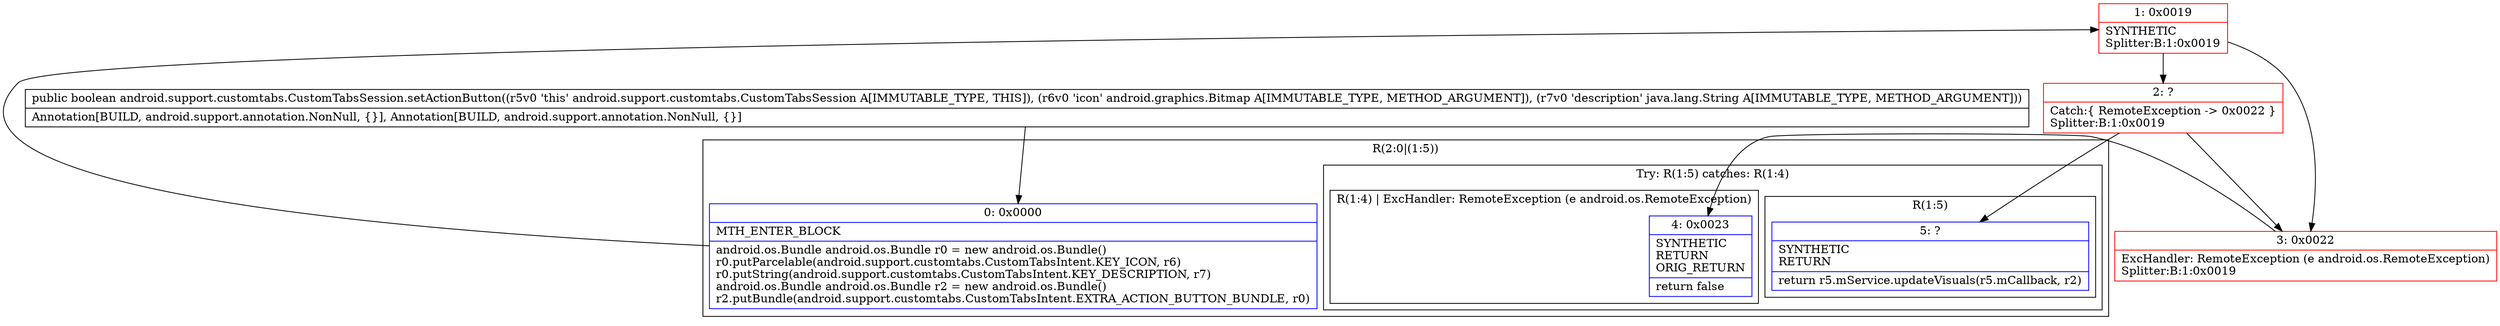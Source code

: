 digraph "CFG forandroid.support.customtabs.CustomTabsSession.setActionButton(Landroid\/graphics\/Bitmap;Ljava\/lang\/String;)Z" {
subgraph cluster_Region_177665160 {
label = "R(2:0|(1:5))";
node [shape=record,color=blue];
Node_0 [shape=record,label="{0\:\ 0x0000|MTH_ENTER_BLOCK\l|android.os.Bundle android.os.Bundle r0 = new android.os.Bundle()\lr0.putParcelable(android.support.customtabs.CustomTabsIntent.KEY_ICON, r6)\lr0.putString(android.support.customtabs.CustomTabsIntent.KEY_DESCRIPTION, r7)\landroid.os.Bundle android.os.Bundle r2 = new android.os.Bundle()\lr2.putBundle(android.support.customtabs.CustomTabsIntent.EXTRA_ACTION_BUTTON_BUNDLE, r0)\l}"];
subgraph cluster_TryCatchRegion_1101425816 {
label = "Try: R(1:5) catches: R(1:4)";
node [shape=record,color=blue];
subgraph cluster_Region_1479281614 {
label = "R(1:5)";
node [shape=record,color=blue];
Node_5 [shape=record,label="{5\:\ ?|SYNTHETIC\lRETURN\l|return r5.mService.updateVisuals(r5.mCallback, r2)\l}"];
}
subgraph cluster_Region_1680828260 {
label = "R(1:4) | ExcHandler: RemoteException (e android.os.RemoteException)\l";
node [shape=record,color=blue];
Node_4 [shape=record,label="{4\:\ 0x0023|SYNTHETIC\lRETURN\lORIG_RETURN\l|return false\l}"];
}
}
}
subgraph cluster_Region_1680828260 {
label = "R(1:4) | ExcHandler: RemoteException (e android.os.RemoteException)\l";
node [shape=record,color=blue];
Node_4 [shape=record,label="{4\:\ 0x0023|SYNTHETIC\lRETURN\lORIG_RETURN\l|return false\l}"];
}
Node_1 [shape=record,color=red,label="{1\:\ 0x0019|SYNTHETIC\lSplitter:B:1:0x0019\l}"];
Node_2 [shape=record,color=red,label="{2\:\ ?|Catch:\{ RemoteException \-\> 0x0022 \}\lSplitter:B:1:0x0019\l}"];
Node_3 [shape=record,color=red,label="{3\:\ 0x0022|ExcHandler: RemoteException (e android.os.RemoteException)\lSplitter:B:1:0x0019\l}"];
MethodNode[shape=record,label="{public boolean android.support.customtabs.CustomTabsSession.setActionButton((r5v0 'this' android.support.customtabs.CustomTabsSession A[IMMUTABLE_TYPE, THIS]), (r6v0 'icon' android.graphics.Bitmap A[IMMUTABLE_TYPE, METHOD_ARGUMENT]), (r7v0 'description' java.lang.String A[IMMUTABLE_TYPE, METHOD_ARGUMENT]))  | Annotation[BUILD, android.support.annotation.NonNull, \{\}], Annotation[BUILD, android.support.annotation.NonNull, \{\}]\l}"];
MethodNode -> Node_0;
Node_0 -> Node_1;
Node_1 -> Node_2;
Node_1 -> Node_3;
Node_2 -> Node_3;
Node_2 -> Node_5;
Node_3 -> Node_4;
}


